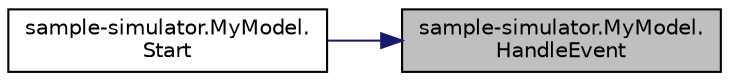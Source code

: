 digraph "sample-simulator.MyModel.HandleEvent"
{
 // LATEX_PDF_SIZE
  edge [fontname="Helvetica",fontsize="10",labelfontname="Helvetica",labelfontsize="10"];
  node [fontname="Helvetica",fontsize="10",shape=record];
  rankdir="RL";
  Node1 [label="sample-simulator.MyModel.\lHandleEvent",height=0.2,width=0.4,color="black", fillcolor="grey75", style="filled", fontcolor="black",tooltip=" "];
  Node1 -> Node2 [dir="back",color="midnightblue",fontsize="10",style="solid",fontname="Helvetica"];
  Node2 [label="sample-simulator.MyModel.\lStart",height=0.2,width=0.4,color="black", fillcolor="white", style="filled",URL="$classsample-simulator_1_1_my_model.html#ac300c35e593b21cdf752cd42df92594e",tooltip=" "];
}

